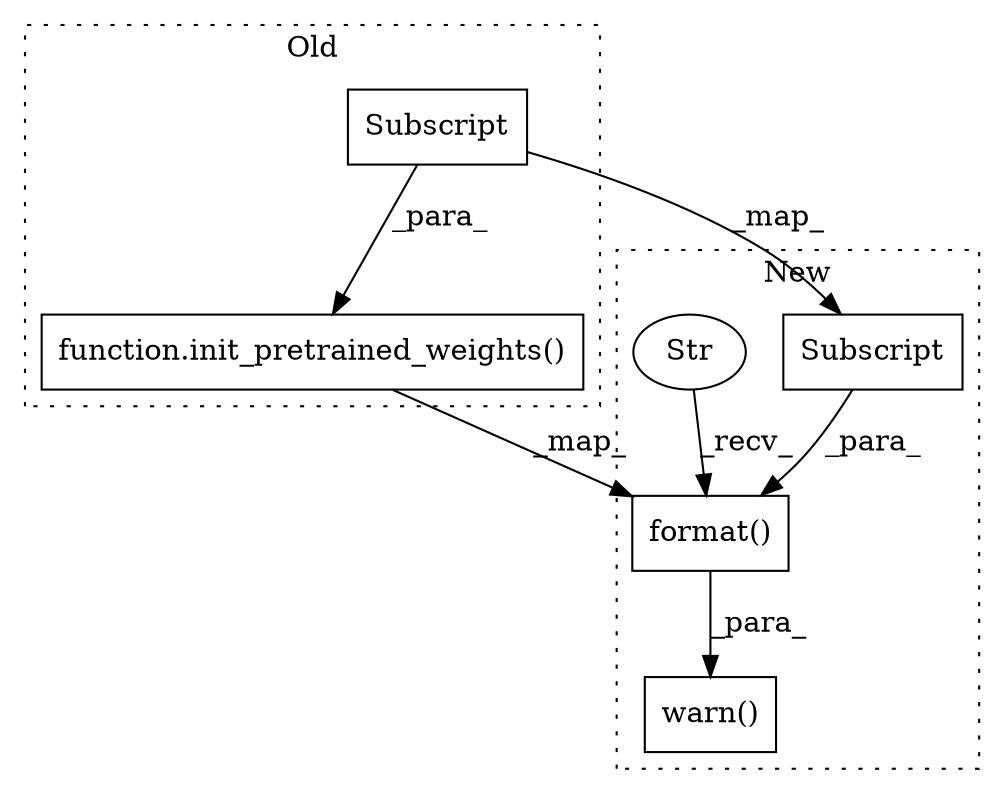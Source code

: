 digraph G {
subgraph cluster0 {
1 [label="function.init_pretrained_weights()" a="75" s="7700,7762" l="24,1" shape="box"];
3 [label="Subscript" a="63" s="7731,0" l="31,0" shape="box"];
label = "Old";
style="dotted";
}
subgraph cluster1 {
2 [label="format()" a="75" s="7902,8013" l="80,1" shape="box"];
4 [label="Subscript" a="63" s="7982,0" l="31,0" shape="box"];
5 [label="Str" a="66" s="7902" l="72" shape="ellipse"];
6 [label="warn()" a="75" s="7888,8014" l="14,1" shape="box"];
label = "New";
style="dotted";
}
1 -> 2 [label="_map_"];
2 -> 6 [label="_para_"];
3 -> 4 [label="_map_"];
3 -> 1 [label="_para_"];
4 -> 2 [label="_para_"];
5 -> 2 [label="_recv_"];
}